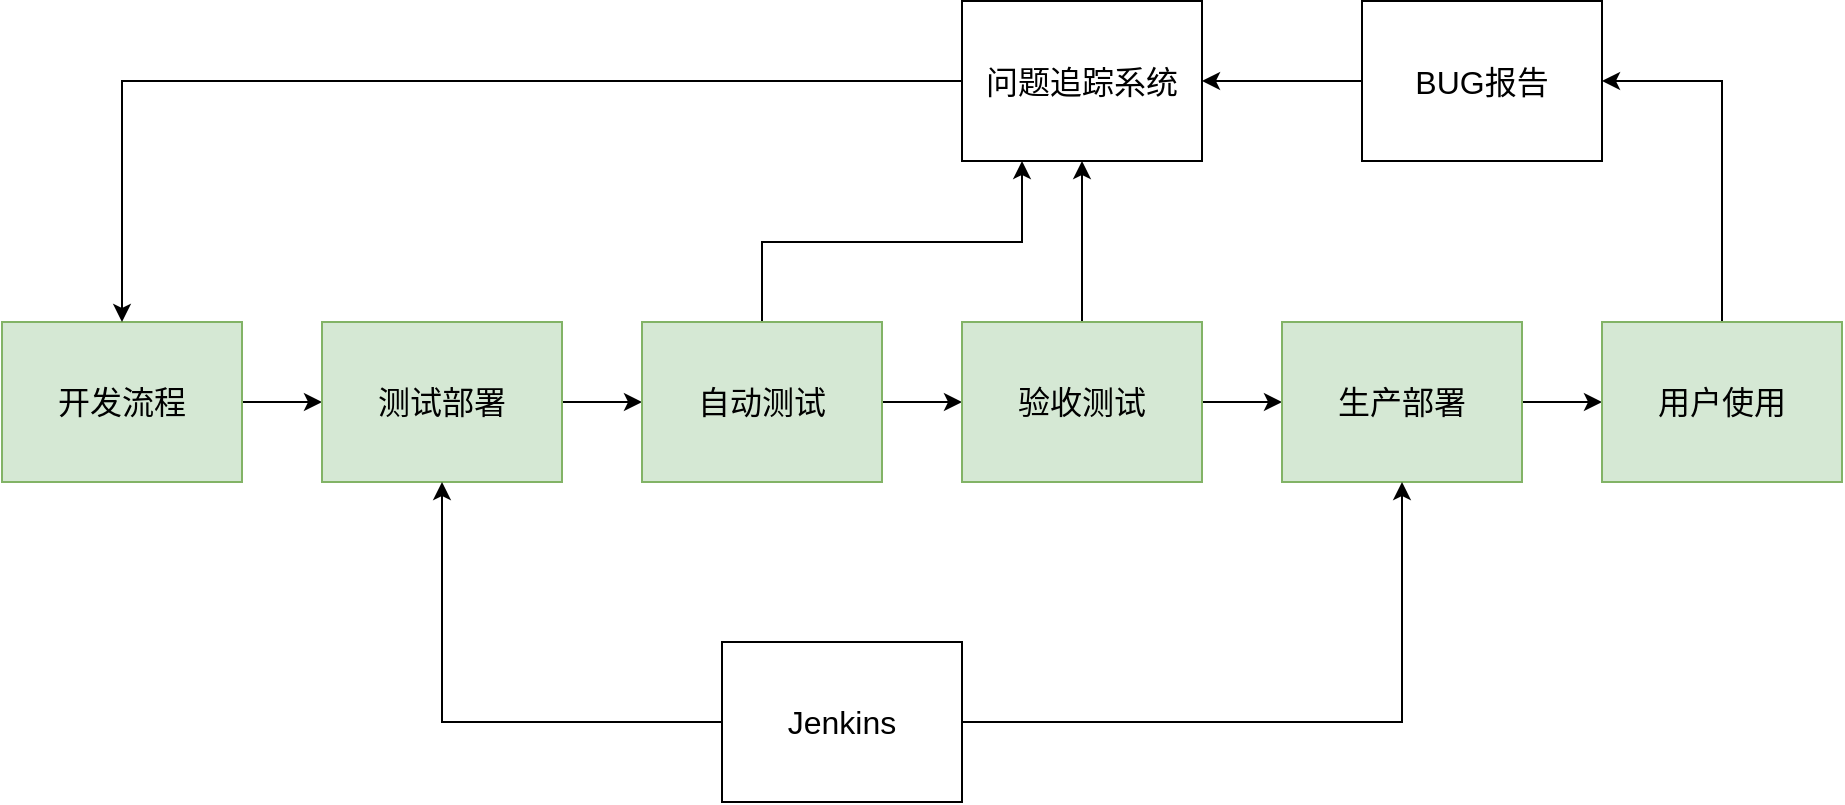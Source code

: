 <mxfile version="11.0.7" type="device"><diagram id="SLJcCDs8Of7rv8lRzuRL" name="Page-1"><mxGraphModel dx="988" dy="1796" grid="1" gridSize="10" guides="1" tooltips="1" connect="1" arrows="1" fold="1" page="1" pageScale="1" pageWidth="827" pageHeight="1169" math="0" shadow="0"><root><mxCell id="0"/><mxCell id="1" parent="0"/><mxCell id="LTz-hi0qMrVQqT3N6rwW-3" value="" style="edgeStyle=orthogonalEdgeStyle;rounded=0;orthogonalLoop=1;jettySize=auto;html=1;fontSize=16;" edge="1" parent="1" source="LTz-hi0qMrVQqT3N6rwW-1" target="LTz-hi0qMrVQqT3N6rwW-2"><mxGeometry relative="1" as="geometry"/></mxCell><mxCell id="LTz-hi0qMrVQqT3N6rwW-1" value="开发流程" style="rounded=0;whiteSpace=wrap;html=1;fontSize=16;fillColor=#d5e8d4;strokeColor=#82b366;" vertex="1" parent="1"><mxGeometry x="40" y="160" width="120" height="80" as="geometry"/></mxCell><mxCell id="LTz-hi0qMrVQqT3N6rwW-5" value="" style="edgeStyle=orthogonalEdgeStyle;rounded=0;orthogonalLoop=1;jettySize=auto;html=1;fontSize=16;" edge="1" parent="1" source="LTz-hi0qMrVQqT3N6rwW-2" target="LTz-hi0qMrVQqT3N6rwW-4"><mxGeometry relative="1" as="geometry"/></mxCell><mxCell id="LTz-hi0qMrVQqT3N6rwW-2" value="测试部署" style="rounded=0;whiteSpace=wrap;html=1;fontSize=16;fillColor=#d5e8d4;strokeColor=#82b366;" vertex="1" parent="1"><mxGeometry x="200" y="160" width="120" height="80" as="geometry"/></mxCell><mxCell id="LTz-hi0qMrVQqT3N6rwW-7" value="" style="edgeStyle=orthogonalEdgeStyle;rounded=0;orthogonalLoop=1;jettySize=auto;html=1;fontSize=16;" edge="1" parent="1" source="LTz-hi0qMrVQqT3N6rwW-4" target="LTz-hi0qMrVQqT3N6rwW-6"><mxGeometry relative="1" as="geometry"/></mxCell><mxCell id="LTz-hi0qMrVQqT3N6rwW-20" style="edgeStyle=orthogonalEdgeStyle;rounded=0;orthogonalLoop=1;jettySize=auto;html=1;entryX=0.25;entryY=1;entryDx=0;entryDy=0;fontSize=16;" edge="1" parent="1" source="LTz-hi0qMrVQqT3N6rwW-4" target="LTz-hi0qMrVQqT3N6rwW-13"><mxGeometry relative="1" as="geometry"><Array as="points"><mxPoint x="420" y="120"/><mxPoint x="550" y="120"/></Array></mxGeometry></mxCell><mxCell id="LTz-hi0qMrVQqT3N6rwW-4" value="自动测试" style="rounded=0;whiteSpace=wrap;html=1;fontSize=16;fillColor=#d5e8d4;strokeColor=#82b366;" vertex="1" parent="1"><mxGeometry x="360" y="160" width="120" height="80" as="geometry"/></mxCell><mxCell id="LTz-hi0qMrVQqT3N6rwW-12" style="edgeStyle=orthogonalEdgeStyle;rounded=0;orthogonalLoop=1;jettySize=auto;html=1;entryX=0;entryY=0.5;entryDx=0;entryDy=0;fontSize=16;" edge="1" parent="1" source="LTz-hi0qMrVQqT3N6rwW-6" target="LTz-hi0qMrVQqT3N6rwW-8"><mxGeometry relative="1" as="geometry"/></mxCell><mxCell id="LTz-hi0qMrVQqT3N6rwW-14" value="" style="edgeStyle=orthogonalEdgeStyle;rounded=0;orthogonalLoop=1;jettySize=auto;html=1;fontSize=16;" edge="1" parent="1" source="LTz-hi0qMrVQqT3N6rwW-6" target="LTz-hi0qMrVQqT3N6rwW-13"><mxGeometry relative="1" as="geometry"/></mxCell><mxCell id="LTz-hi0qMrVQqT3N6rwW-6" value="验收测试" style="rounded=0;whiteSpace=wrap;html=1;fontSize=16;fillColor=#d5e8d4;strokeColor=#82b366;" vertex="1" parent="1"><mxGeometry x="520" y="160" width="120" height="80" as="geometry"/></mxCell><mxCell id="LTz-hi0qMrVQqT3N6rwW-16" style="edgeStyle=orthogonalEdgeStyle;rounded=0;orthogonalLoop=1;jettySize=auto;html=1;entryX=0.5;entryY=0;entryDx=0;entryDy=0;fontSize=16;" edge="1" parent="1" source="LTz-hi0qMrVQqT3N6rwW-13" target="LTz-hi0qMrVQqT3N6rwW-1"><mxGeometry relative="1" as="geometry"/></mxCell><mxCell id="LTz-hi0qMrVQqT3N6rwW-13" value="问题追踪系统" style="rounded=0;whiteSpace=wrap;html=1;fontSize=16;" vertex="1" parent="1"><mxGeometry x="520" y="-0.5" width="120" height="80" as="geometry"/></mxCell><mxCell id="LTz-hi0qMrVQqT3N6rwW-11" value="" style="edgeStyle=orthogonalEdgeStyle;rounded=0;orthogonalLoop=1;jettySize=auto;html=1;fontSize=16;" edge="1" parent="1" source="LTz-hi0qMrVQqT3N6rwW-8" target="LTz-hi0qMrVQqT3N6rwW-10"><mxGeometry relative="1" as="geometry"/></mxCell><mxCell id="LTz-hi0qMrVQqT3N6rwW-8" value="生产部署" style="rounded=0;whiteSpace=wrap;html=1;fontSize=16;fillColor=#d5e8d4;strokeColor=#82b366;" vertex="1" parent="1"><mxGeometry x="680" y="160" width="120" height="80" as="geometry"/></mxCell><mxCell id="LTz-hi0qMrVQqT3N6rwW-24" style="edgeStyle=orthogonalEdgeStyle;rounded=0;orthogonalLoop=1;jettySize=auto;html=1;entryX=1;entryY=0.5;entryDx=0;entryDy=0;fontSize=16;" edge="1" parent="1" source="LTz-hi0qMrVQqT3N6rwW-10" target="LTz-hi0qMrVQqT3N6rwW-21"><mxGeometry relative="1" as="geometry"/></mxCell><mxCell id="LTz-hi0qMrVQqT3N6rwW-10" value="用户使用" style="rounded=0;whiteSpace=wrap;html=1;fontSize=16;fillColor=#d5e8d4;strokeColor=#82b366;" vertex="1" parent="1"><mxGeometry x="840" y="160" width="120" height="80" as="geometry"/></mxCell><mxCell id="LTz-hi0qMrVQqT3N6rwW-18" style="edgeStyle=orthogonalEdgeStyle;rounded=0;orthogonalLoop=1;jettySize=auto;html=1;entryX=0.5;entryY=1;entryDx=0;entryDy=0;fontSize=16;" edge="1" parent="1" source="LTz-hi0qMrVQqT3N6rwW-17" target="LTz-hi0qMrVQqT3N6rwW-2"><mxGeometry relative="1" as="geometry"/></mxCell><mxCell id="LTz-hi0qMrVQqT3N6rwW-19" style="edgeStyle=orthogonalEdgeStyle;rounded=0;orthogonalLoop=1;jettySize=auto;html=1;entryX=0.5;entryY=1;entryDx=0;entryDy=0;fontSize=16;" edge="1" parent="1" source="LTz-hi0qMrVQqT3N6rwW-17" target="LTz-hi0qMrVQqT3N6rwW-8"><mxGeometry relative="1" as="geometry"/></mxCell><mxCell id="LTz-hi0qMrVQqT3N6rwW-17" value="Jenkins" style="rounded=0;whiteSpace=wrap;html=1;fontSize=16;" vertex="1" parent="1"><mxGeometry x="400" y="320" width="120" height="80" as="geometry"/></mxCell><mxCell id="LTz-hi0qMrVQqT3N6rwW-25" style="edgeStyle=orthogonalEdgeStyle;rounded=0;orthogonalLoop=1;jettySize=auto;html=1;entryX=1;entryY=0.5;entryDx=0;entryDy=0;fontSize=16;" edge="1" parent="1" source="LTz-hi0qMrVQqT3N6rwW-21" target="LTz-hi0qMrVQqT3N6rwW-13"><mxGeometry relative="1" as="geometry"/></mxCell><mxCell id="LTz-hi0qMrVQqT3N6rwW-21" value="BUG报告" style="rounded=0;whiteSpace=wrap;html=1;fontSize=16;" vertex="1" parent="1"><mxGeometry x="720" y="-0.5" width="120" height="80" as="geometry"/></mxCell></root></mxGraphModel></diagram></mxfile>